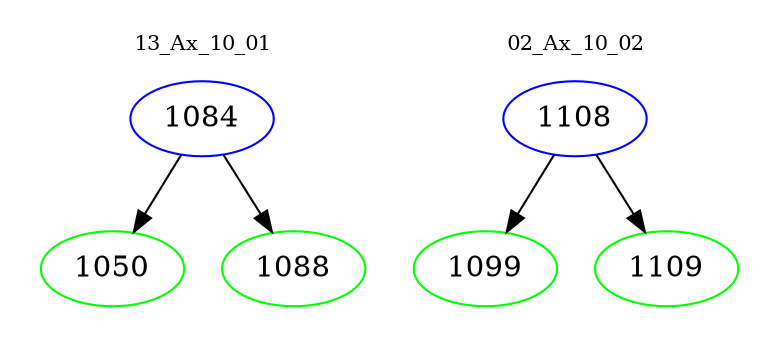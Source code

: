 digraph{
subgraph cluster_0 {
color = white
label = "13_Ax_10_01";
fontsize=10;
T0_1084 [label="1084", color="blue"]
T0_1084 -> T0_1050 [color="black"]
T0_1050 [label="1050", color="green"]
T0_1084 -> T0_1088 [color="black"]
T0_1088 [label="1088", color="green"]
}
subgraph cluster_1 {
color = white
label = "02_Ax_10_02";
fontsize=10;
T1_1108 [label="1108", color="blue"]
T1_1108 -> T1_1099 [color="black"]
T1_1099 [label="1099", color="green"]
T1_1108 -> T1_1109 [color="black"]
T1_1109 [label="1109", color="green"]
}
}

